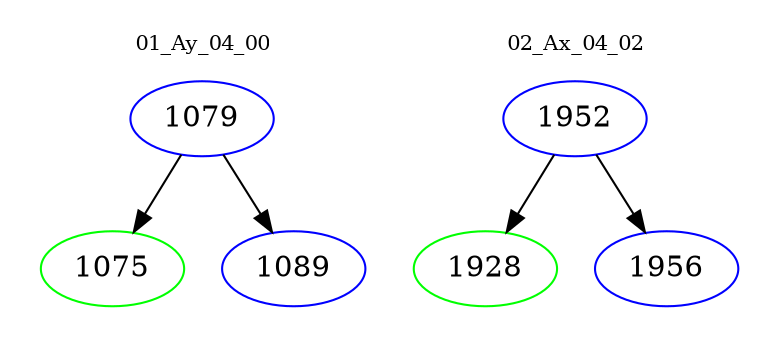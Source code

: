 digraph{
subgraph cluster_0 {
color = white
label = "01_Ay_04_00";
fontsize=10;
T0_1079 [label="1079", color="blue"]
T0_1079 -> T0_1075 [color="black"]
T0_1075 [label="1075", color="green"]
T0_1079 -> T0_1089 [color="black"]
T0_1089 [label="1089", color="blue"]
}
subgraph cluster_1 {
color = white
label = "02_Ax_04_02";
fontsize=10;
T1_1952 [label="1952", color="blue"]
T1_1952 -> T1_1928 [color="black"]
T1_1928 [label="1928", color="green"]
T1_1952 -> T1_1956 [color="black"]
T1_1956 [label="1956", color="blue"]
}
}
